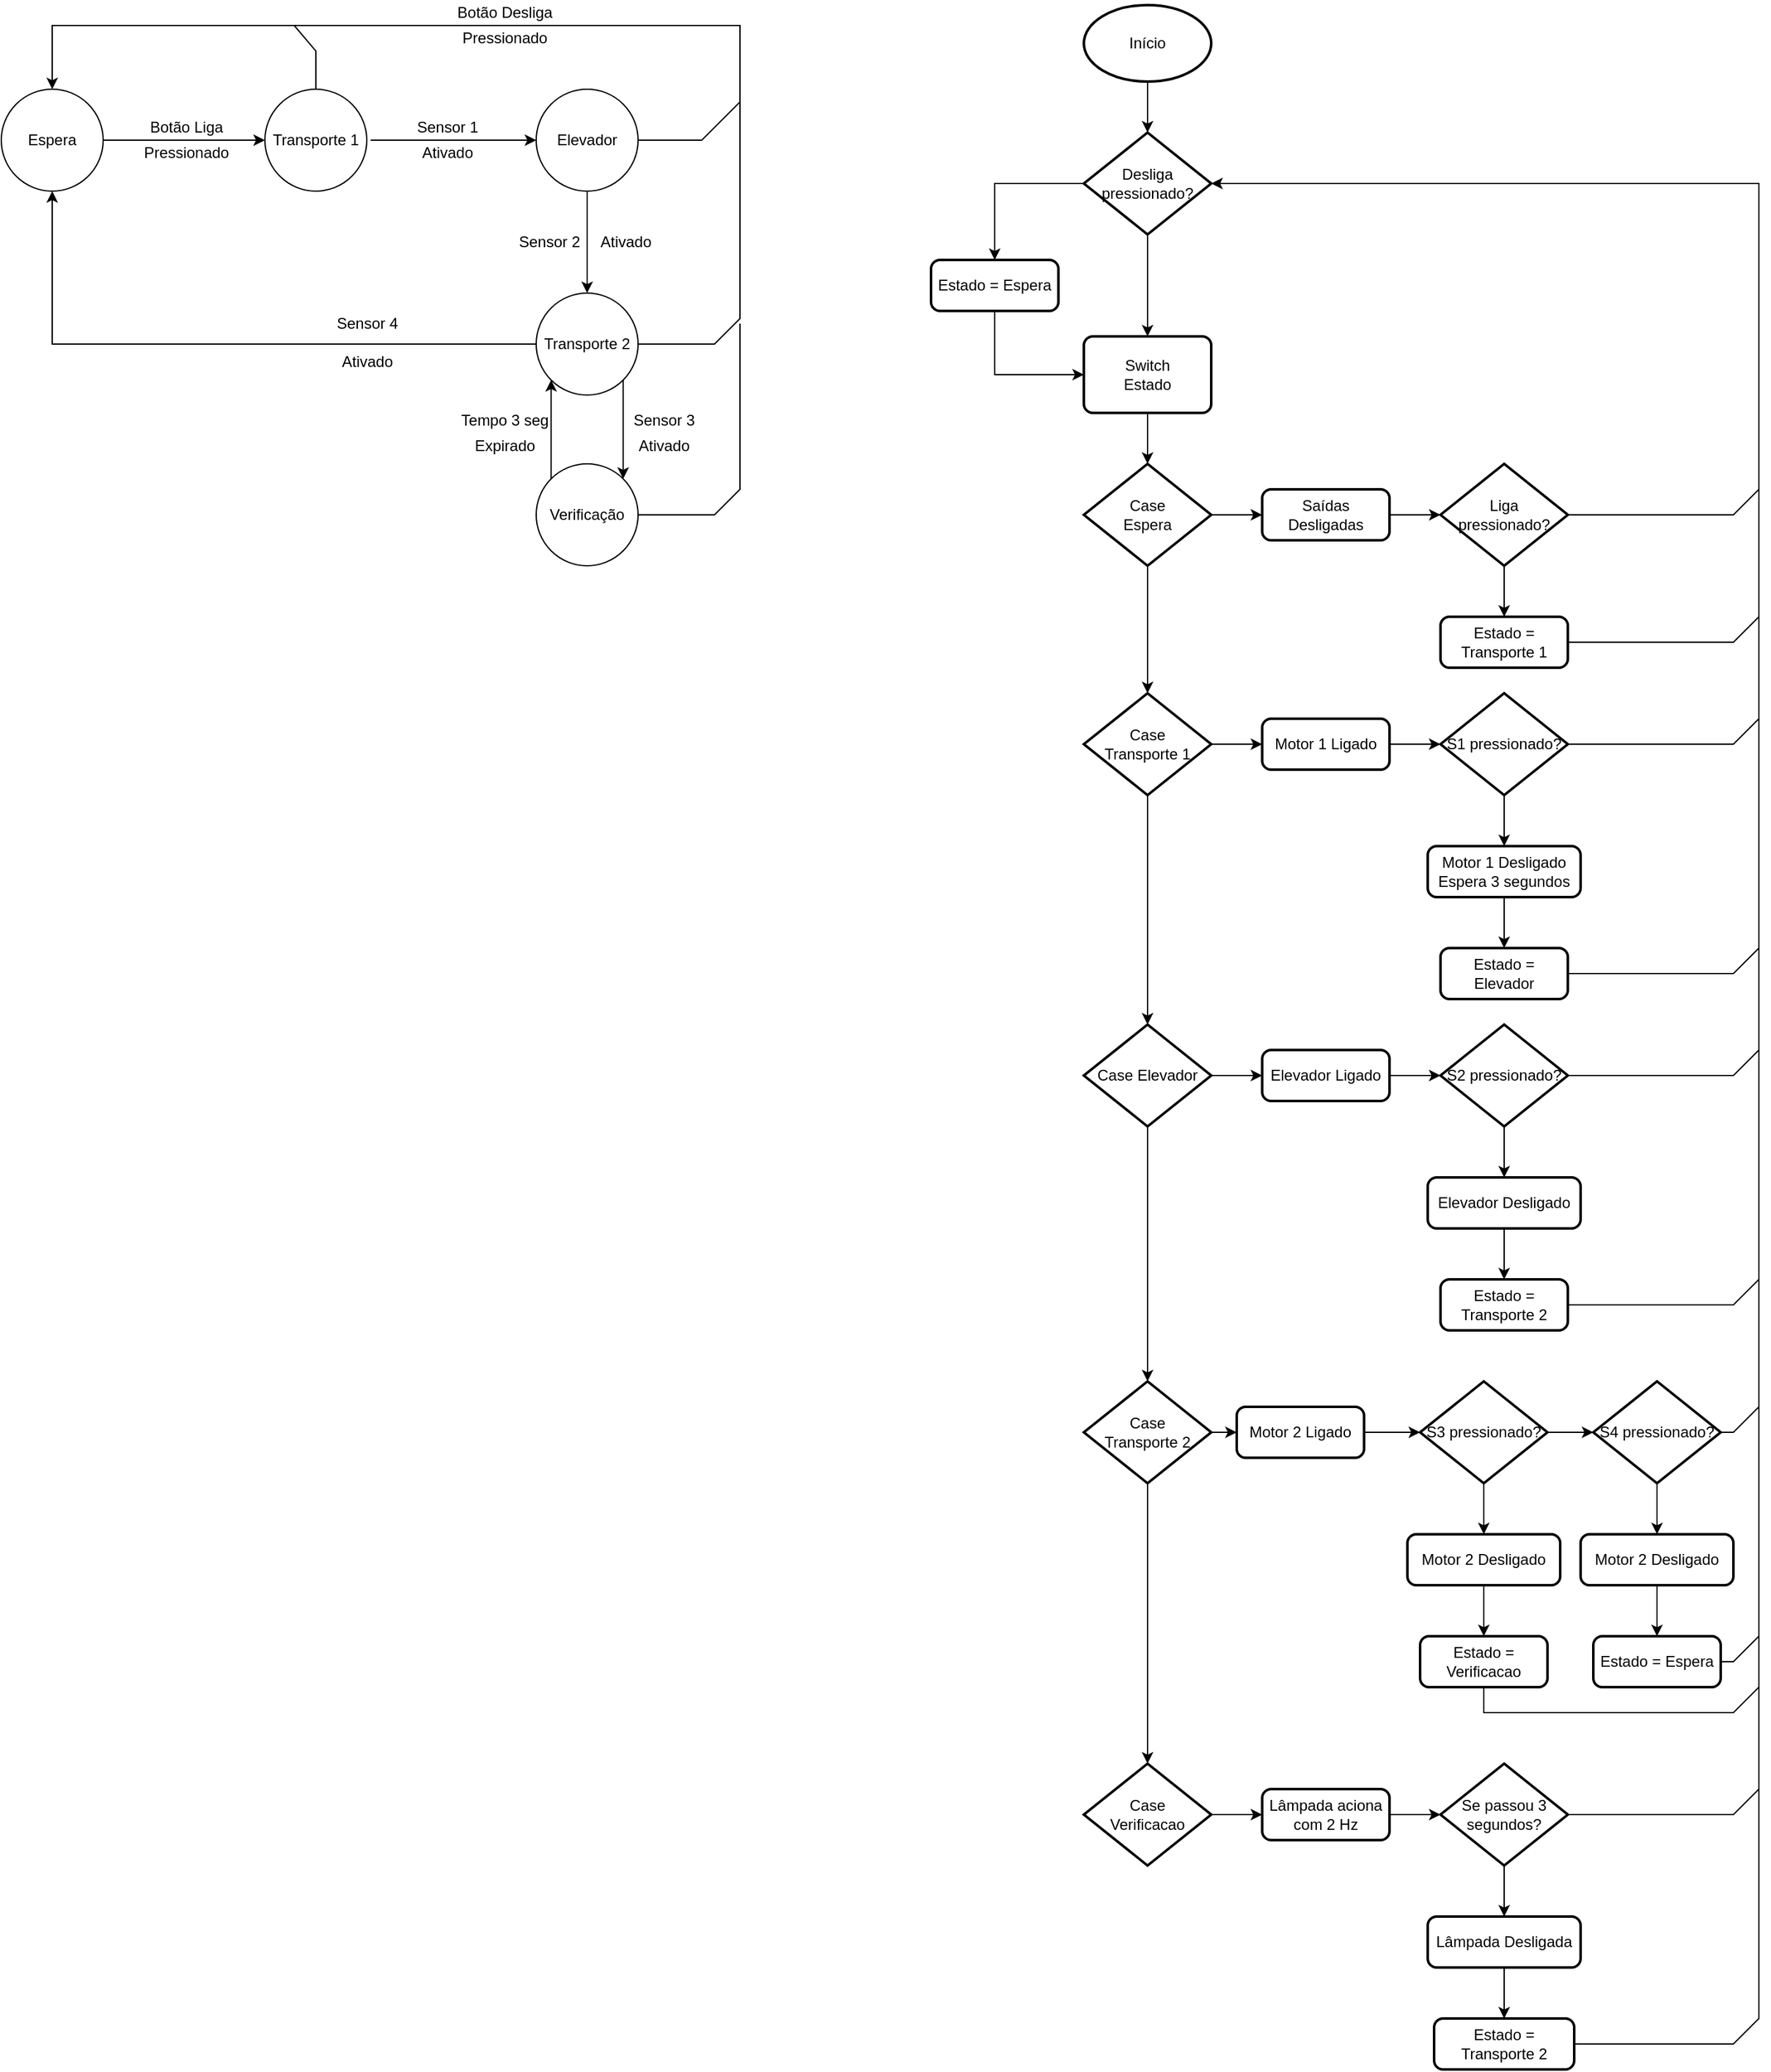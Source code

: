 <mxfile version="18.0.6" type="device"><diagram id="15why48EDsKnyGQ4ek4q" name="Página-1"><mxGraphModel dx="1741" dy="582" grid="1" gridSize="10" guides="1" tooltips="1" connect="1" arrows="1" fold="1" page="1" pageScale="1" pageWidth="827" pageHeight="1169" math="0" shadow="0"><root><mxCell id="0"/><mxCell id="1" parent="0"/><mxCell id="-W2eRYkcb3IwkRrvrvDl-6" value="" style="edgeStyle=orthogonalEdgeStyle;rounded=0;orthogonalLoop=1;jettySize=auto;html=1;" edge="1" parent="1" source="-W2eRYkcb3IwkRrvrvDl-1" target="-W2eRYkcb3IwkRrvrvDl-3"><mxGeometry relative="1" as="geometry"/></mxCell><mxCell id="-W2eRYkcb3IwkRrvrvDl-1" value="Início" style="strokeWidth=2;html=1;shape=mxgraph.flowchart.start_1;whiteSpace=wrap;" vertex="1" parent="1"><mxGeometry x="150" y="40" width="100" height="60" as="geometry"/></mxCell><mxCell id="-W2eRYkcb3IwkRrvrvDl-5" style="edgeStyle=orthogonalEdgeStyle;rounded=0;orthogonalLoop=1;jettySize=auto;html=1;entryX=0.5;entryY=0;entryDx=0;entryDy=0;" edge="1" parent="1" source="-W2eRYkcb3IwkRrvrvDl-3" target="-W2eRYkcb3IwkRrvrvDl-4"><mxGeometry relative="1" as="geometry"/></mxCell><mxCell id="-W2eRYkcb3IwkRrvrvDl-9" value="" style="edgeStyle=orthogonalEdgeStyle;rounded=0;orthogonalLoop=1;jettySize=auto;html=1;" edge="1" parent="1" source="-W2eRYkcb3IwkRrvrvDl-3" target="-W2eRYkcb3IwkRrvrvDl-7"><mxGeometry relative="1" as="geometry"/></mxCell><mxCell id="-W2eRYkcb3IwkRrvrvDl-3" value="Desliga pressionado?" style="strokeWidth=2;html=1;shape=mxgraph.flowchart.decision;whiteSpace=wrap;" vertex="1" parent="1"><mxGeometry x="150" y="140" width="100" height="80" as="geometry"/></mxCell><mxCell id="-W2eRYkcb3IwkRrvrvDl-8" style="edgeStyle=orthogonalEdgeStyle;rounded=0;orthogonalLoop=1;jettySize=auto;html=1;exitX=0.5;exitY=1;exitDx=0;exitDy=0;entryX=0;entryY=0.5;entryDx=0;entryDy=0;" edge="1" parent="1" source="-W2eRYkcb3IwkRrvrvDl-4" target="-W2eRYkcb3IwkRrvrvDl-7"><mxGeometry relative="1" as="geometry"/></mxCell><mxCell id="-W2eRYkcb3IwkRrvrvDl-4" value="Estado = Espera" style="rounded=1;whiteSpace=wrap;html=1;absoluteArcSize=1;arcSize=14;strokeWidth=2;" vertex="1" parent="1"><mxGeometry x="30" y="240" width="100" height="40" as="geometry"/></mxCell><mxCell id="-W2eRYkcb3IwkRrvrvDl-11" value="" style="edgeStyle=orthogonalEdgeStyle;rounded=0;orthogonalLoop=1;jettySize=auto;html=1;" edge="1" parent="1" source="-W2eRYkcb3IwkRrvrvDl-7" target="-W2eRYkcb3IwkRrvrvDl-10"><mxGeometry relative="1" as="geometry"/></mxCell><mxCell id="-W2eRYkcb3IwkRrvrvDl-7" value="Switch&lt;br&gt;Estado" style="rounded=1;whiteSpace=wrap;html=1;absoluteArcSize=1;arcSize=14;strokeWidth=2;" vertex="1" parent="1"><mxGeometry x="150" y="300" width="100" height="60" as="geometry"/></mxCell><mxCell id="-W2eRYkcb3IwkRrvrvDl-13" value="" style="edgeStyle=orthogonalEdgeStyle;rounded=0;orthogonalLoop=1;jettySize=auto;html=1;" edge="1" parent="1" source="-W2eRYkcb3IwkRrvrvDl-10" target="-W2eRYkcb3IwkRrvrvDl-12"><mxGeometry relative="1" as="geometry"/></mxCell><mxCell id="-W2eRYkcb3IwkRrvrvDl-24" value="" style="edgeStyle=orthogonalEdgeStyle;rounded=0;orthogonalLoop=1;jettySize=auto;html=1;startArrow=none;startFill=0;endArrow=classic;endFill=1;" edge="1" parent="1" source="-W2eRYkcb3IwkRrvrvDl-10" target="-W2eRYkcb3IwkRrvrvDl-23"><mxGeometry relative="1" as="geometry"/></mxCell><mxCell id="-W2eRYkcb3IwkRrvrvDl-10" value="Case &lt;br&gt;Espera" style="strokeWidth=2;html=1;shape=mxgraph.flowchart.decision;whiteSpace=wrap;" vertex="1" parent="1"><mxGeometry x="150" y="400" width="100" height="80" as="geometry"/></mxCell><mxCell id="-W2eRYkcb3IwkRrvrvDl-15" value="" style="edgeStyle=orthogonalEdgeStyle;rounded=0;orthogonalLoop=1;jettySize=auto;html=1;" edge="1" parent="1" source="-W2eRYkcb3IwkRrvrvDl-12" target="-W2eRYkcb3IwkRrvrvDl-14"><mxGeometry relative="1" as="geometry"/></mxCell><mxCell id="-W2eRYkcb3IwkRrvrvDl-12" value="Saídas Desligadas" style="rounded=1;whiteSpace=wrap;html=1;absoluteArcSize=1;arcSize=14;strokeWidth=2;" vertex="1" parent="1"><mxGeometry x="290" y="420" width="100" height="40" as="geometry"/></mxCell><mxCell id="-W2eRYkcb3IwkRrvrvDl-17" value="" style="edgeStyle=orthogonalEdgeStyle;rounded=0;orthogonalLoop=1;jettySize=auto;html=1;" edge="1" parent="1" source="-W2eRYkcb3IwkRrvrvDl-14" target="-W2eRYkcb3IwkRrvrvDl-16"><mxGeometry relative="1" as="geometry"/></mxCell><mxCell id="-W2eRYkcb3IwkRrvrvDl-14" value="Liga pressionado?" style="strokeWidth=2;html=1;shape=mxgraph.flowchart.decision;whiteSpace=wrap;" vertex="1" parent="1"><mxGeometry x="430" y="400" width="100" height="80" as="geometry"/></mxCell><mxCell id="-W2eRYkcb3IwkRrvrvDl-16" value="Estado = Transporte 1" style="rounded=1;whiteSpace=wrap;html=1;absoluteArcSize=1;arcSize=14;strokeWidth=2;" vertex="1" parent="1"><mxGeometry x="430" y="520" width="100" height="40" as="geometry"/></mxCell><mxCell id="-W2eRYkcb3IwkRrvrvDl-21" value="" style="endArrow=classic;html=1;rounded=0;exitX=1;exitY=0.5;exitDx=0;exitDy=0;exitPerimeter=0;entryX=1;entryY=0.5;entryDx=0;entryDy=0;entryPerimeter=0;startArrow=none;startFill=0;endFill=1;" edge="1" parent="1" source="-W2eRYkcb3IwkRrvrvDl-14" target="-W2eRYkcb3IwkRrvrvDl-3"><mxGeometry width="50" height="50" relative="1" as="geometry"><mxPoint x="390" y="400" as="sourcePoint"/><mxPoint x="440" y="350" as="targetPoint"/><Array as="points"><mxPoint x="660" y="440"/><mxPoint x="680" y="420"/><mxPoint x="680" y="180"/></Array></mxGeometry></mxCell><mxCell id="-W2eRYkcb3IwkRrvrvDl-26" value="" style="edgeStyle=orthogonalEdgeStyle;rounded=0;orthogonalLoop=1;jettySize=auto;html=1;startArrow=none;startFill=0;endArrow=classic;endFill=1;" edge="1" parent="1" source="-W2eRYkcb3IwkRrvrvDl-23" target="-W2eRYkcb3IwkRrvrvDl-25"><mxGeometry relative="1" as="geometry"/></mxCell><mxCell id="-W2eRYkcb3IwkRrvrvDl-38" value="" style="edgeStyle=orthogonalEdgeStyle;rounded=0;orthogonalLoop=1;jettySize=auto;html=1;startArrow=none;startFill=0;endArrow=classic;endFill=1;" edge="1" parent="1" source="-W2eRYkcb3IwkRrvrvDl-23" target="-W2eRYkcb3IwkRrvrvDl-37"><mxGeometry relative="1" as="geometry"/></mxCell><mxCell id="-W2eRYkcb3IwkRrvrvDl-23" value="Case &lt;br&gt;Transporte 1" style="strokeWidth=2;html=1;shape=mxgraph.flowchart.decision;whiteSpace=wrap;" vertex="1" parent="1"><mxGeometry x="150" y="580" width="100" height="80" as="geometry"/></mxCell><mxCell id="-W2eRYkcb3IwkRrvrvDl-30" value="" style="edgeStyle=orthogonalEdgeStyle;rounded=0;orthogonalLoop=1;jettySize=auto;html=1;startArrow=none;startFill=0;endArrow=none;endFill=0;" edge="1" parent="1" source="-W2eRYkcb3IwkRrvrvDl-25" target="-W2eRYkcb3IwkRrvrvDl-27"><mxGeometry relative="1" as="geometry"/></mxCell><mxCell id="-W2eRYkcb3IwkRrvrvDl-25" value="Motor 1 Ligado" style="rounded=1;whiteSpace=wrap;html=1;absoluteArcSize=1;arcSize=14;strokeWidth=2;" vertex="1" parent="1"><mxGeometry x="290" y="600" width="100" height="40" as="geometry"/></mxCell><mxCell id="-W2eRYkcb3IwkRrvrvDl-29" value="" style="edgeStyle=orthogonalEdgeStyle;rounded=0;orthogonalLoop=1;jettySize=auto;html=1;startArrow=none;startFill=0;endArrow=classic;endFill=1;" edge="1" parent="1" source="-W2eRYkcb3IwkRrvrvDl-27" target="-W2eRYkcb3IwkRrvrvDl-28"><mxGeometry relative="1" as="geometry"/></mxCell><mxCell id="-W2eRYkcb3IwkRrvrvDl-56" value="" style="edgeStyle=orthogonalEdgeStyle;rounded=0;orthogonalLoop=1;jettySize=auto;html=1;startArrow=classic;startFill=1;endArrow=none;endFill=0;" edge="1" parent="1" source="-W2eRYkcb3IwkRrvrvDl-27" target="-W2eRYkcb3IwkRrvrvDl-25"><mxGeometry relative="1" as="geometry"/></mxCell><mxCell id="-W2eRYkcb3IwkRrvrvDl-27" value="S1 pressionado?" style="strokeWidth=2;html=1;shape=mxgraph.flowchart.decision;whiteSpace=wrap;" vertex="1" parent="1"><mxGeometry x="430" y="580" width="100" height="80" as="geometry"/></mxCell><mxCell id="-W2eRYkcb3IwkRrvrvDl-32" value="" style="edgeStyle=orthogonalEdgeStyle;rounded=0;orthogonalLoop=1;jettySize=auto;html=1;startArrow=none;startFill=0;endArrow=classic;endFill=1;" edge="1" parent="1" source="-W2eRYkcb3IwkRrvrvDl-28" target="-W2eRYkcb3IwkRrvrvDl-31"><mxGeometry relative="1" as="geometry"/></mxCell><mxCell id="-W2eRYkcb3IwkRrvrvDl-28" value="Motor 1 Desligado&lt;br&gt;Espera 3 segundos" style="rounded=1;whiteSpace=wrap;html=1;absoluteArcSize=1;arcSize=14;strokeWidth=2;" vertex="1" parent="1"><mxGeometry x="420" y="700" width="120" height="40" as="geometry"/></mxCell><mxCell id="-W2eRYkcb3IwkRrvrvDl-31" value="Estado = Elevador" style="rounded=1;whiteSpace=wrap;html=1;absoluteArcSize=1;arcSize=14;strokeWidth=2;" vertex="1" parent="1"><mxGeometry x="430" y="780" width="100" height="40" as="geometry"/></mxCell><mxCell id="-W2eRYkcb3IwkRrvrvDl-34" value="" style="endArrow=none;html=1;rounded=0;exitX=1;exitY=0.5;exitDx=0;exitDy=0;" edge="1" parent="1" source="-W2eRYkcb3IwkRrvrvDl-16"><mxGeometry width="50" height="50" relative="1" as="geometry"><mxPoint x="270" y="600" as="sourcePoint"/><mxPoint x="680" y="420" as="targetPoint"/><Array as="points"><mxPoint x="660" y="540"/><mxPoint x="680" y="520"/></Array></mxGeometry></mxCell><mxCell id="-W2eRYkcb3IwkRrvrvDl-35" value="" style="endArrow=none;html=1;rounded=0;exitX=1;exitY=0.5;exitDx=0;exitDy=0;exitPerimeter=0;" edge="1" parent="1" source="-W2eRYkcb3IwkRrvrvDl-27"><mxGeometry width="50" height="50" relative="1" as="geometry"><mxPoint x="590" y="640" as="sourcePoint"/><mxPoint x="680" y="520" as="targetPoint"/><Array as="points"><mxPoint x="660" y="620"/><mxPoint x="680" y="600"/></Array></mxGeometry></mxCell><mxCell id="-W2eRYkcb3IwkRrvrvDl-36" value="" style="endArrow=none;html=1;rounded=0;exitX=1;exitY=0.5;exitDx=0;exitDy=0;" edge="1" parent="1" source="-W2eRYkcb3IwkRrvrvDl-31"><mxGeometry width="50" height="50" relative="1" as="geometry"><mxPoint x="610" y="700" as="sourcePoint"/><mxPoint x="680" y="600" as="targetPoint"/><Array as="points"><mxPoint x="660" y="800"/><mxPoint x="680" y="780"/></Array></mxGeometry></mxCell><mxCell id="-W2eRYkcb3IwkRrvrvDl-41" value="" style="edgeStyle=orthogonalEdgeStyle;rounded=0;orthogonalLoop=1;jettySize=auto;html=1;startArrow=none;startFill=0;endArrow=classic;endFill=1;" edge="1" parent="1" source="-W2eRYkcb3IwkRrvrvDl-37" target="-W2eRYkcb3IwkRrvrvDl-39"><mxGeometry relative="1" as="geometry"/></mxCell><mxCell id="-W2eRYkcb3IwkRrvrvDl-50" value="" style="edgeStyle=orthogonalEdgeStyle;rounded=0;orthogonalLoop=1;jettySize=auto;html=1;startArrow=none;startFill=0;endArrow=classic;endFill=1;" edge="1" parent="1" source="-W2eRYkcb3IwkRrvrvDl-37" target="-W2eRYkcb3IwkRrvrvDl-49"><mxGeometry relative="1" as="geometry"/></mxCell><mxCell id="-W2eRYkcb3IwkRrvrvDl-37" value="Case Elevador" style="strokeWidth=2;html=1;shape=mxgraph.flowchart.decision;whiteSpace=wrap;" vertex="1" parent="1"><mxGeometry x="150" y="840" width="100" height="80" as="geometry"/></mxCell><mxCell id="-W2eRYkcb3IwkRrvrvDl-42" value="" style="edgeStyle=orthogonalEdgeStyle;rounded=0;orthogonalLoop=1;jettySize=auto;html=1;startArrow=none;startFill=0;endArrow=classic;endFill=1;" edge="1" parent="1" source="-W2eRYkcb3IwkRrvrvDl-39" target="-W2eRYkcb3IwkRrvrvDl-40"><mxGeometry relative="1" as="geometry"/></mxCell><mxCell id="-W2eRYkcb3IwkRrvrvDl-39" value="Elevador Ligado" style="rounded=1;whiteSpace=wrap;html=1;absoluteArcSize=1;arcSize=14;strokeWidth=2;" vertex="1" parent="1"><mxGeometry x="290" y="860" width="100" height="40" as="geometry"/></mxCell><mxCell id="-W2eRYkcb3IwkRrvrvDl-46" value="" style="edgeStyle=orthogonalEdgeStyle;rounded=0;orthogonalLoop=1;jettySize=auto;html=1;startArrow=none;startFill=0;endArrow=classic;endFill=1;" edge="1" parent="1" source="-W2eRYkcb3IwkRrvrvDl-40" target="-W2eRYkcb3IwkRrvrvDl-44"><mxGeometry relative="1" as="geometry"/></mxCell><mxCell id="-W2eRYkcb3IwkRrvrvDl-40" value="S2 pressionado?" style="strokeWidth=2;html=1;shape=mxgraph.flowchart.decision;whiteSpace=wrap;" vertex="1" parent="1"><mxGeometry x="430" y="840" width="100" height="80" as="geometry"/></mxCell><mxCell id="-W2eRYkcb3IwkRrvrvDl-43" value="" style="endArrow=none;html=1;rounded=0;exitX=1;exitY=0.5;exitDx=0;exitDy=0;exitPerimeter=0;" edge="1" parent="1" source="-W2eRYkcb3IwkRrvrvDl-40"><mxGeometry width="50" height="50" relative="1" as="geometry"><mxPoint x="600" y="920" as="sourcePoint"/><mxPoint x="680" y="780" as="targetPoint"/><Array as="points"><mxPoint x="660" y="880"/><mxPoint x="680" y="860"/></Array></mxGeometry></mxCell><mxCell id="-W2eRYkcb3IwkRrvrvDl-47" value="" style="edgeStyle=orthogonalEdgeStyle;rounded=0;orthogonalLoop=1;jettySize=auto;html=1;startArrow=none;startFill=0;endArrow=classic;endFill=1;" edge="1" parent="1" source="-W2eRYkcb3IwkRrvrvDl-44" target="-W2eRYkcb3IwkRrvrvDl-45"><mxGeometry relative="1" as="geometry"/></mxCell><mxCell id="-W2eRYkcb3IwkRrvrvDl-44" value="Elevador Desligado" style="rounded=1;whiteSpace=wrap;html=1;absoluteArcSize=1;arcSize=14;strokeWidth=2;" vertex="1" parent="1"><mxGeometry x="420" y="960" width="120" height="40" as="geometry"/></mxCell><mxCell id="-W2eRYkcb3IwkRrvrvDl-45" value="Estado = Transporte 2" style="rounded=1;whiteSpace=wrap;html=1;absoluteArcSize=1;arcSize=14;strokeWidth=2;" vertex="1" parent="1"><mxGeometry x="430" y="1040" width="100" height="40" as="geometry"/></mxCell><mxCell id="-W2eRYkcb3IwkRrvrvDl-48" value="" style="endArrow=none;html=1;rounded=0;exitX=1;exitY=0.5;exitDx=0;exitDy=0;" edge="1" parent="1" source="-W2eRYkcb3IwkRrvrvDl-45"><mxGeometry width="50" height="50" relative="1" as="geometry"><mxPoint x="560" y="1030" as="sourcePoint"/><mxPoint x="680" y="860" as="targetPoint"/><Array as="points"><mxPoint x="660" y="1060"/><mxPoint x="680" y="1040"/></Array></mxGeometry></mxCell><mxCell id="-W2eRYkcb3IwkRrvrvDl-60" value="" style="edgeStyle=orthogonalEdgeStyle;rounded=0;orthogonalLoop=1;jettySize=auto;html=1;startArrow=none;startFill=0;endArrow=classic;endFill=1;" edge="1" parent="1" source="-W2eRYkcb3IwkRrvrvDl-49" target="-W2eRYkcb3IwkRrvrvDl-51"><mxGeometry relative="1" as="geometry"/></mxCell><mxCell id="-W2eRYkcb3IwkRrvrvDl-70" value="" style="edgeStyle=orthogonalEdgeStyle;rounded=0;orthogonalLoop=1;jettySize=auto;html=1;startArrow=none;startFill=0;endArrow=classic;endFill=1;" edge="1" parent="1" source="-W2eRYkcb3IwkRrvrvDl-49" target="-W2eRYkcb3IwkRrvrvDl-69"><mxGeometry relative="1" as="geometry"/></mxCell><mxCell id="-W2eRYkcb3IwkRrvrvDl-49" value="Case &lt;br&gt;Transporte 2" style="strokeWidth=2;html=1;shape=mxgraph.flowchart.decision;whiteSpace=wrap;" vertex="1" parent="1"><mxGeometry x="150" y="1120" width="100" height="80" as="geometry"/></mxCell><mxCell id="-W2eRYkcb3IwkRrvrvDl-61" value="" style="edgeStyle=orthogonalEdgeStyle;rounded=0;orthogonalLoop=1;jettySize=auto;html=1;startArrow=none;startFill=0;endArrow=classic;endFill=1;" edge="1" parent="1" source="-W2eRYkcb3IwkRrvrvDl-51" target="-W2eRYkcb3IwkRrvrvDl-52"><mxGeometry relative="1" as="geometry"/></mxCell><mxCell id="-W2eRYkcb3IwkRrvrvDl-51" value="Motor 2 Ligado" style="rounded=1;whiteSpace=wrap;html=1;absoluteArcSize=1;arcSize=14;strokeWidth=2;" vertex="1" parent="1"><mxGeometry x="270" y="1140" width="100" height="40" as="geometry"/></mxCell><mxCell id="-W2eRYkcb3IwkRrvrvDl-58" style="edgeStyle=orthogonalEdgeStyle;rounded=0;orthogonalLoop=1;jettySize=auto;html=1;entryX=0.5;entryY=0;entryDx=0;entryDy=0;startArrow=none;startFill=0;endArrow=classic;endFill=1;" edge="1" parent="1" source="-W2eRYkcb3IwkRrvrvDl-52" target="-W2eRYkcb3IwkRrvrvDl-53"><mxGeometry relative="1" as="geometry"/></mxCell><mxCell id="-W2eRYkcb3IwkRrvrvDl-65" value="" style="edgeStyle=orthogonalEdgeStyle;rounded=0;orthogonalLoop=1;jettySize=auto;html=1;startArrow=none;startFill=0;endArrow=classic;endFill=1;" edge="1" parent="1" source="-W2eRYkcb3IwkRrvrvDl-52" target="-W2eRYkcb3IwkRrvrvDl-62"><mxGeometry relative="1" as="geometry"/></mxCell><mxCell id="-W2eRYkcb3IwkRrvrvDl-52" value="S3 pressionado?" style="strokeWidth=2;html=1;shape=mxgraph.flowchart.decision;whiteSpace=wrap;" vertex="1" parent="1"><mxGeometry x="414" y="1120" width="100" height="80" as="geometry"/></mxCell><mxCell id="-W2eRYkcb3IwkRrvrvDl-59" value="" style="edgeStyle=orthogonalEdgeStyle;rounded=0;orthogonalLoop=1;jettySize=auto;html=1;startArrow=none;startFill=0;endArrow=classic;endFill=1;" edge="1" parent="1" source="-W2eRYkcb3IwkRrvrvDl-53" target="-W2eRYkcb3IwkRrvrvDl-54"><mxGeometry relative="1" as="geometry"/></mxCell><mxCell id="-W2eRYkcb3IwkRrvrvDl-53" value="Motor 2 Desligado" style="rounded=1;whiteSpace=wrap;html=1;absoluteArcSize=1;arcSize=14;strokeWidth=2;" vertex="1" parent="1"><mxGeometry x="404" y="1240" width="120" height="40" as="geometry"/></mxCell><mxCell id="-W2eRYkcb3IwkRrvrvDl-54" value="Estado = Verificacao" style="rounded=1;whiteSpace=wrap;html=1;absoluteArcSize=1;arcSize=14;strokeWidth=2;" vertex="1" parent="1"><mxGeometry x="414" y="1320" width="100" height="40" as="geometry"/></mxCell><mxCell id="-W2eRYkcb3IwkRrvrvDl-67" value="" style="edgeStyle=orthogonalEdgeStyle;rounded=0;orthogonalLoop=1;jettySize=auto;html=1;startArrow=none;startFill=0;endArrow=classic;endFill=1;" edge="1" parent="1" source="-W2eRYkcb3IwkRrvrvDl-62" target="-W2eRYkcb3IwkRrvrvDl-63"><mxGeometry relative="1" as="geometry"/></mxCell><mxCell id="-W2eRYkcb3IwkRrvrvDl-62" value="S4 pressionado?" style="strokeWidth=2;html=1;shape=mxgraph.flowchart.decision;whiteSpace=wrap;" vertex="1" parent="1"><mxGeometry x="550" y="1120" width="100" height="80" as="geometry"/></mxCell><mxCell id="-W2eRYkcb3IwkRrvrvDl-68" value="" style="edgeStyle=orthogonalEdgeStyle;rounded=0;orthogonalLoop=1;jettySize=auto;html=1;startArrow=none;startFill=0;endArrow=classic;endFill=1;" edge="1" parent="1" source="-W2eRYkcb3IwkRrvrvDl-63" target="-W2eRYkcb3IwkRrvrvDl-64"><mxGeometry relative="1" as="geometry"/></mxCell><mxCell id="-W2eRYkcb3IwkRrvrvDl-63" value="Motor 2 Desligado" style="rounded=1;whiteSpace=wrap;html=1;absoluteArcSize=1;arcSize=14;strokeWidth=2;" vertex="1" parent="1"><mxGeometry x="540" y="1240" width="120" height="40" as="geometry"/></mxCell><mxCell id="-W2eRYkcb3IwkRrvrvDl-64" value="Estado = Espera" style="rounded=1;whiteSpace=wrap;html=1;absoluteArcSize=1;arcSize=14;strokeWidth=2;" vertex="1" parent="1"><mxGeometry x="550" y="1320" width="100" height="40" as="geometry"/></mxCell><mxCell id="-W2eRYkcb3IwkRrvrvDl-66" value="" style="endArrow=none;html=1;rounded=0;exitX=1;exitY=0.5;exitDx=0;exitDy=0;exitPerimeter=0;" edge="1" parent="1" source="-W2eRYkcb3IwkRrvrvDl-62"><mxGeometry width="50" height="50" relative="1" as="geometry"><mxPoint x="670" y="1140" as="sourcePoint"/><mxPoint x="680" y="1040" as="targetPoint"/><Array as="points"><mxPoint x="660" y="1160"/><mxPoint x="680" y="1140"/></Array></mxGeometry></mxCell><mxCell id="-W2eRYkcb3IwkRrvrvDl-74" value="" style="edgeStyle=orthogonalEdgeStyle;rounded=0;orthogonalLoop=1;jettySize=auto;html=1;startArrow=none;startFill=0;endArrow=classic;endFill=1;" edge="1" parent="1" source="-W2eRYkcb3IwkRrvrvDl-69" target="-W2eRYkcb3IwkRrvrvDl-73"><mxGeometry relative="1" as="geometry"/></mxCell><mxCell id="-W2eRYkcb3IwkRrvrvDl-69" value="Case&lt;br&gt;Verificacao" style="strokeWidth=2;html=1;shape=mxgraph.flowchart.decision;whiteSpace=wrap;" vertex="1" parent="1"><mxGeometry x="150" y="1420" width="100" height="80" as="geometry"/></mxCell><mxCell id="-W2eRYkcb3IwkRrvrvDl-76" value="" style="edgeStyle=orthogonalEdgeStyle;rounded=0;orthogonalLoop=1;jettySize=auto;html=1;startArrow=none;startFill=0;endArrow=classic;endFill=1;" edge="1" parent="1" source="-W2eRYkcb3IwkRrvrvDl-73" target="-W2eRYkcb3IwkRrvrvDl-75"><mxGeometry relative="1" as="geometry"/></mxCell><mxCell id="-W2eRYkcb3IwkRrvrvDl-73" value="Lâmpada aciona com 2 Hz" style="rounded=1;whiteSpace=wrap;html=1;absoluteArcSize=1;arcSize=14;strokeWidth=2;" vertex="1" parent="1"><mxGeometry x="290" y="1440" width="100" height="40" as="geometry"/></mxCell><mxCell id="-W2eRYkcb3IwkRrvrvDl-83" value="" style="edgeStyle=orthogonalEdgeStyle;rounded=0;orthogonalLoop=1;jettySize=auto;html=1;startArrow=none;startFill=0;endArrow=classic;endFill=1;" edge="1" parent="1" source="-W2eRYkcb3IwkRrvrvDl-75" target="-W2eRYkcb3IwkRrvrvDl-80"><mxGeometry relative="1" as="geometry"/></mxCell><mxCell id="-W2eRYkcb3IwkRrvrvDl-75" value="Se passou 3 segundos?" style="strokeWidth=2;html=1;shape=mxgraph.flowchart.decision;whiteSpace=wrap;" vertex="1" parent="1"><mxGeometry x="430" y="1420" width="100" height="80" as="geometry"/></mxCell><mxCell id="-W2eRYkcb3IwkRrvrvDl-77" value="" style="endArrow=none;html=1;rounded=0;exitX=1;exitY=0.5;exitDx=0;exitDy=0;exitPerimeter=0;" edge="1" parent="1" source="-W2eRYkcb3IwkRrvrvDl-75"><mxGeometry width="50" height="50" relative="1" as="geometry"><mxPoint x="680" y="1420" as="sourcePoint"/><mxPoint x="680" y="1140" as="targetPoint"/><Array as="points"><mxPoint x="660" y="1460"/><mxPoint x="680" y="1440"/></Array></mxGeometry></mxCell><mxCell id="-W2eRYkcb3IwkRrvrvDl-78" value="" style="endArrow=none;html=1;rounded=0;exitX=1;exitY=0.5;exitDx=0;exitDy=0;" edge="1" parent="1" source="-W2eRYkcb3IwkRrvrvDl-64"><mxGeometry width="50" height="50" relative="1" as="geometry"><mxPoint x="690" y="1340" as="sourcePoint"/><mxPoint x="680" y="1320" as="targetPoint"/><Array as="points"><mxPoint x="660" y="1340"/></Array></mxGeometry></mxCell><mxCell id="-W2eRYkcb3IwkRrvrvDl-79" value="" style="endArrow=none;html=1;rounded=0;exitX=0.5;exitY=1;exitDx=0;exitDy=0;" edge="1" parent="1" source="-W2eRYkcb3IwkRrvrvDl-54"><mxGeometry width="50" height="50" relative="1" as="geometry"><mxPoint x="500" y="1420" as="sourcePoint"/><mxPoint x="680" y="1360" as="targetPoint"/><Array as="points"><mxPoint x="464" y="1380"/><mxPoint x="660" y="1380"/></Array></mxGeometry></mxCell><mxCell id="-W2eRYkcb3IwkRrvrvDl-82" value="" style="edgeStyle=orthogonalEdgeStyle;rounded=0;orthogonalLoop=1;jettySize=auto;html=1;startArrow=none;startFill=0;endArrow=classic;endFill=1;" edge="1" parent="1" source="-W2eRYkcb3IwkRrvrvDl-80" target="-W2eRYkcb3IwkRrvrvDl-81"><mxGeometry relative="1" as="geometry"/></mxCell><mxCell id="-W2eRYkcb3IwkRrvrvDl-80" value="Lâmpada Desligada" style="rounded=1;whiteSpace=wrap;html=1;absoluteArcSize=1;arcSize=14;strokeWidth=2;" vertex="1" parent="1"><mxGeometry x="420" y="1540" width="120" height="40" as="geometry"/></mxCell><mxCell id="-W2eRYkcb3IwkRrvrvDl-81" value="Estado = Transporte 2" style="rounded=1;whiteSpace=wrap;html=1;absoluteArcSize=1;arcSize=14;strokeWidth=2;" vertex="1" parent="1"><mxGeometry x="425" y="1620" width="110" height="40" as="geometry"/></mxCell><mxCell id="-W2eRYkcb3IwkRrvrvDl-84" value="" style="endArrow=none;html=1;rounded=0;exitX=1;exitY=0.5;exitDx=0;exitDy=0;" edge="1" parent="1" source="-W2eRYkcb3IwkRrvrvDl-81"><mxGeometry width="50" height="50" relative="1" as="geometry"><mxPoint x="650" y="1570" as="sourcePoint"/><mxPoint x="680" y="1440" as="targetPoint"/><Array as="points"><mxPoint x="660" y="1640"/><mxPoint x="680" y="1620"/></Array></mxGeometry></mxCell><mxCell id="-W2eRYkcb3IwkRrvrvDl-85" value="Espera" style="ellipse;whiteSpace=wrap;html=1;aspect=fixed;" vertex="1" parent="1"><mxGeometry x="-700" y="106" width="80" height="80" as="geometry"/></mxCell><mxCell id="-W2eRYkcb3IwkRrvrvDl-86" value="Transporte 1" style="ellipse;whiteSpace=wrap;html=1;aspect=fixed;" vertex="1" parent="1"><mxGeometry x="-493" y="106" width="80" height="80" as="geometry"/></mxCell><mxCell id="-W2eRYkcb3IwkRrvrvDl-92" value="" style="edgeStyle=orthogonalEdgeStyle;rounded=0;orthogonalLoop=1;jettySize=auto;html=1;startArrow=none;startFill=0;endArrow=classic;endFill=1;" edge="1" parent="1" source="-W2eRYkcb3IwkRrvrvDl-87" target="-W2eRYkcb3IwkRrvrvDl-88"><mxGeometry relative="1" as="geometry"/></mxCell><mxCell id="-W2eRYkcb3IwkRrvrvDl-87" value="Elevador" style="ellipse;whiteSpace=wrap;html=1;aspect=fixed;" vertex="1" parent="1"><mxGeometry x="-280" y="106" width="80" height="80" as="geometry"/></mxCell><mxCell id="-W2eRYkcb3IwkRrvrvDl-93" style="edgeStyle=orthogonalEdgeStyle;rounded=0;orthogonalLoop=1;jettySize=auto;html=1;exitX=1;exitY=1;exitDx=0;exitDy=0;entryX=1;entryY=0;entryDx=0;entryDy=0;startArrow=none;startFill=0;endArrow=classic;endFill=1;" edge="1" parent="1" source="-W2eRYkcb3IwkRrvrvDl-88" target="-W2eRYkcb3IwkRrvrvDl-89"><mxGeometry relative="1" as="geometry"/></mxCell><mxCell id="-W2eRYkcb3IwkRrvrvDl-115" style="edgeStyle=orthogonalEdgeStyle;rounded=0;orthogonalLoop=1;jettySize=auto;html=1;exitX=0;exitY=0.5;exitDx=0;exitDy=0;startArrow=none;startFill=0;endArrow=classic;endFill=1;" edge="1" parent="1" source="-W2eRYkcb3IwkRrvrvDl-88" target="-W2eRYkcb3IwkRrvrvDl-85"><mxGeometry relative="1" as="geometry"><mxPoint x="-660" y="190" as="targetPoint"/></mxGeometry></mxCell><mxCell id="-W2eRYkcb3IwkRrvrvDl-88" value="Transporte 2" style="ellipse;whiteSpace=wrap;html=1;aspect=fixed;" vertex="1" parent="1"><mxGeometry x="-280" y="266" width="80" height="80" as="geometry"/></mxCell><mxCell id="-W2eRYkcb3IwkRrvrvDl-94" style="edgeStyle=orthogonalEdgeStyle;rounded=0;orthogonalLoop=1;jettySize=auto;html=1;exitX=0;exitY=0;exitDx=0;exitDy=0;entryX=0;entryY=1;entryDx=0;entryDy=0;startArrow=none;startFill=0;endArrow=classic;endFill=1;" edge="1" parent="1" source="-W2eRYkcb3IwkRrvrvDl-89" target="-W2eRYkcb3IwkRrvrvDl-88"><mxGeometry relative="1" as="geometry"/></mxCell><mxCell id="-W2eRYkcb3IwkRrvrvDl-89" value="Verificação" style="ellipse;whiteSpace=wrap;html=1;aspect=fixed;" vertex="1" parent="1"><mxGeometry x="-280" y="400" width="80" height="80" as="geometry"/></mxCell><mxCell id="-W2eRYkcb3IwkRrvrvDl-90" value="" style="endArrow=classic;html=1;rounded=0;exitX=1;exitY=0.5;exitDx=0;exitDy=0;entryX=0;entryY=0.5;entryDx=0;entryDy=0;" edge="1" parent="1" source="-W2eRYkcb3IwkRrvrvDl-85" target="-W2eRYkcb3IwkRrvrvDl-86"><mxGeometry width="50" height="50" relative="1" as="geometry"><mxPoint x="-590" y="216" as="sourcePoint"/><mxPoint x="-540" y="166" as="targetPoint"/></mxGeometry></mxCell><mxCell id="-W2eRYkcb3IwkRrvrvDl-91" value="" style="endArrow=classic;html=1;rounded=0;entryX=0;entryY=0.5;entryDx=0;entryDy=0;" edge="1" parent="1" target="-W2eRYkcb3IwkRrvrvDl-87"><mxGeometry width="50" height="50" relative="1" as="geometry"><mxPoint x="-410" y="146" as="sourcePoint"/><mxPoint x="-233" y="216" as="targetPoint"/></mxGeometry></mxCell><mxCell id="-W2eRYkcb3IwkRrvrvDl-96" value="" style="endArrow=classic;html=1;rounded=0;exitX=1;exitY=0.5;exitDx=0;exitDy=0;entryX=0.5;entryY=0;entryDx=0;entryDy=0;" edge="1" parent="1" source="-W2eRYkcb3IwkRrvrvDl-88" target="-W2eRYkcb3IwkRrvrvDl-85"><mxGeometry width="50" height="50" relative="1" as="geometry"><mxPoint x="-160" y="346" as="sourcePoint"/><mxPoint x="-110" y="296" as="targetPoint"/><Array as="points"><mxPoint x="-140" y="306"/><mxPoint x="-120" y="286"/><mxPoint x="-120" y="56"/><mxPoint x="-660" y="56"/></Array></mxGeometry></mxCell><mxCell id="-W2eRYkcb3IwkRrvrvDl-97" value="" style="endArrow=none;html=1;rounded=0;exitX=1;exitY=0.5;exitDx=0;exitDy=0;" edge="1" parent="1" source="-W2eRYkcb3IwkRrvrvDl-87"><mxGeometry width="50" height="50" relative="1" as="geometry"><mxPoint x="-200" y="236" as="sourcePoint"/><mxPoint x="-120" y="116" as="targetPoint"/><Array as="points"><mxPoint x="-150" y="146"/></Array></mxGeometry></mxCell><mxCell id="-W2eRYkcb3IwkRrvrvDl-98" value="" style="endArrow=none;html=1;rounded=0;exitX=0.5;exitY=0;exitDx=0;exitDy=0;" edge="1" parent="1" source="-W2eRYkcb3IwkRrvrvDl-86"><mxGeometry width="50" height="50" relative="1" as="geometry"><mxPoint x="-390" y="236" as="sourcePoint"/><mxPoint x="-470" y="56" as="targetPoint"/><Array as="points"><mxPoint x="-453" y="76"/></Array></mxGeometry></mxCell><mxCell id="-W2eRYkcb3IwkRrvrvDl-99" value="Botão Liga" style="text;html=1;resizable=0;autosize=1;align=center;verticalAlign=middle;points=[];fillColor=none;strokeColor=none;rounded=0;" vertex="1" parent="1"><mxGeometry x="-590" y="126" width="70" height="20" as="geometry"/></mxCell><mxCell id="-W2eRYkcb3IwkRrvrvDl-100" value="Pressionado" style="text;html=1;resizable=0;autosize=1;align=center;verticalAlign=middle;points=[];fillColor=none;strokeColor=none;rounded=0;" vertex="1" parent="1"><mxGeometry x="-595" y="146" width="80" height="20" as="geometry"/></mxCell><mxCell id="-W2eRYkcb3IwkRrvrvDl-101" value="Sensor 1" style="text;html=1;resizable=0;autosize=1;align=center;verticalAlign=middle;points=[];fillColor=none;strokeColor=none;rounded=0;" vertex="1" parent="1"><mxGeometry x="-380" y="126" width="60" height="20" as="geometry"/></mxCell><mxCell id="-W2eRYkcb3IwkRrvrvDl-102" value="Ativado" style="text;html=1;resizable=0;autosize=1;align=center;verticalAlign=middle;points=[];fillColor=none;strokeColor=none;rounded=0;" vertex="1" parent="1"><mxGeometry x="-380" y="146" width="60" height="20" as="geometry"/></mxCell><mxCell id="-W2eRYkcb3IwkRrvrvDl-103" value="Sensor 2" style="text;html=1;resizable=0;autosize=1;align=center;verticalAlign=middle;points=[];fillColor=none;strokeColor=none;rounded=0;" vertex="1" parent="1"><mxGeometry x="-300" y="216" width="60" height="20" as="geometry"/></mxCell><mxCell id="-W2eRYkcb3IwkRrvrvDl-104" value="Ativado" style="text;html=1;resizable=0;autosize=1;align=center;verticalAlign=middle;points=[];fillColor=none;strokeColor=none;rounded=0;" vertex="1" parent="1"><mxGeometry x="-240" y="216" width="60" height="20" as="geometry"/></mxCell><mxCell id="-W2eRYkcb3IwkRrvrvDl-105" value="Sensor 3" style="text;html=1;resizable=0;autosize=1;align=center;verticalAlign=middle;points=[];fillColor=none;strokeColor=none;rounded=0;" vertex="1" parent="1"><mxGeometry x="-210" y="356" width="60" height="20" as="geometry"/></mxCell><mxCell id="-W2eRYkcb3IwkRrvrvDl-106" value="Ativado" style="text;html=1;resizable=0;autosize=1;align=center;verticalAlign=middle;points=[];fillColor=none;strokeColor=none;rounded=0;" vertex="1" parent="1"><mxGeometry x="-210" y="376" width="60" height="20" as="geometry"/></mxCell><mxCell id="-W2eRYkcb3IwkRrvrvDl-108" value="Tempo 3 seg" style="text;html=1;resizable=0;autosize=1;align=center;verticalAlign=middle;points=[];fillColor=none;strokeColor=none;rounded=0;" vertex="1" parent="1"><mxGeometry x="-345" y="356" width="80" height="20" as="geometry"/></mxCell><mxCell id="-W2eRYkcb3IwkRrvrvDl-109" value="Expirado" style="text;html=1;resizable=0;autosize=1;align=center;verticalAlign=middle;points=[];fillColor=none;strokeColor=none;rounded=0;" vertex="1" parent="1"><mxGeometry x="-335" y="376" width="60" height="20" as="geometry"/></mxCell><mxCell id="-W2eRYkcb3IwkRrvrvDl-110" value="Sensor 4" style="text;html=1;resizable=0;autosize=1;align=center;verticalAlign=middle;points=[];fillColor=none;strokeColor=none;rounded=0;" vertex="1" parent="1"><mxGeometry x="-443" y="280" width="60" height="20" as="geometry"/></mxCell><mxCell id="-W2eRYkcb3IwkRrvrvDl-111" value="Ativado" style="text;html=1;resizable=0;autosize=1;align=center;verticalAlign=middle;points=[];fillColor=none;strokeColor=none;rounded=0;" vertex="1" parent="1"><mxGeometry x="-443" y="310" width="60" height="20" as="geometry"/></mxCell><mxCell id="-W2eRYkcb3IwkRrvrvDl-112" value="Botão Desliga" style="text;html=1;resizable=0;autosize=1;align=center;verticalAlign=middle;points=[];fillColor=none;strokeColor=none;rounded=0;" vertex="1" parent="1"><mxGeometry x="-350" y="36" width="90" height="20" as="geometry"/></mxCell><mxCell id="-W2eRYkcb3IwkRrvrvDl-113" value="Pressionado" style="text;html=1;resizable=0;autosize=1;align=center;verticalAlign=middle;points=[];fillColor=none;strokeColor=none;rounded=0;" vertex="1" parent="1"><mxGeometry x="-345" y="56" width="80" height="20" as="geometry"/></mxCell><mxCell id="-W2eRYkcb3IwkRrvrvDl-114" value="" style="endArrow=none;html=1;rounded=0;exitX=1;exitY=0.5;exitDx=0;exitDy=0;" edge="1" parent="1" source="-W2eRYkcb3IwkRrvrvDl-89"><mxGeometry width="50" height="50" relative="1" as="geometry"><mxPoint x="-590" y="390" as="sourcePoint"/><mxPoint x="-120" y="290" as="targetPoint"/><Array as="points"><mxPoint x="-140" y="440"/><mxPoint x="-120" y="420"/><mxPoint x="-120" y="360"/></Array></mxGeometry></mxCell></root></mxGraphModel></diagram></mxfile>